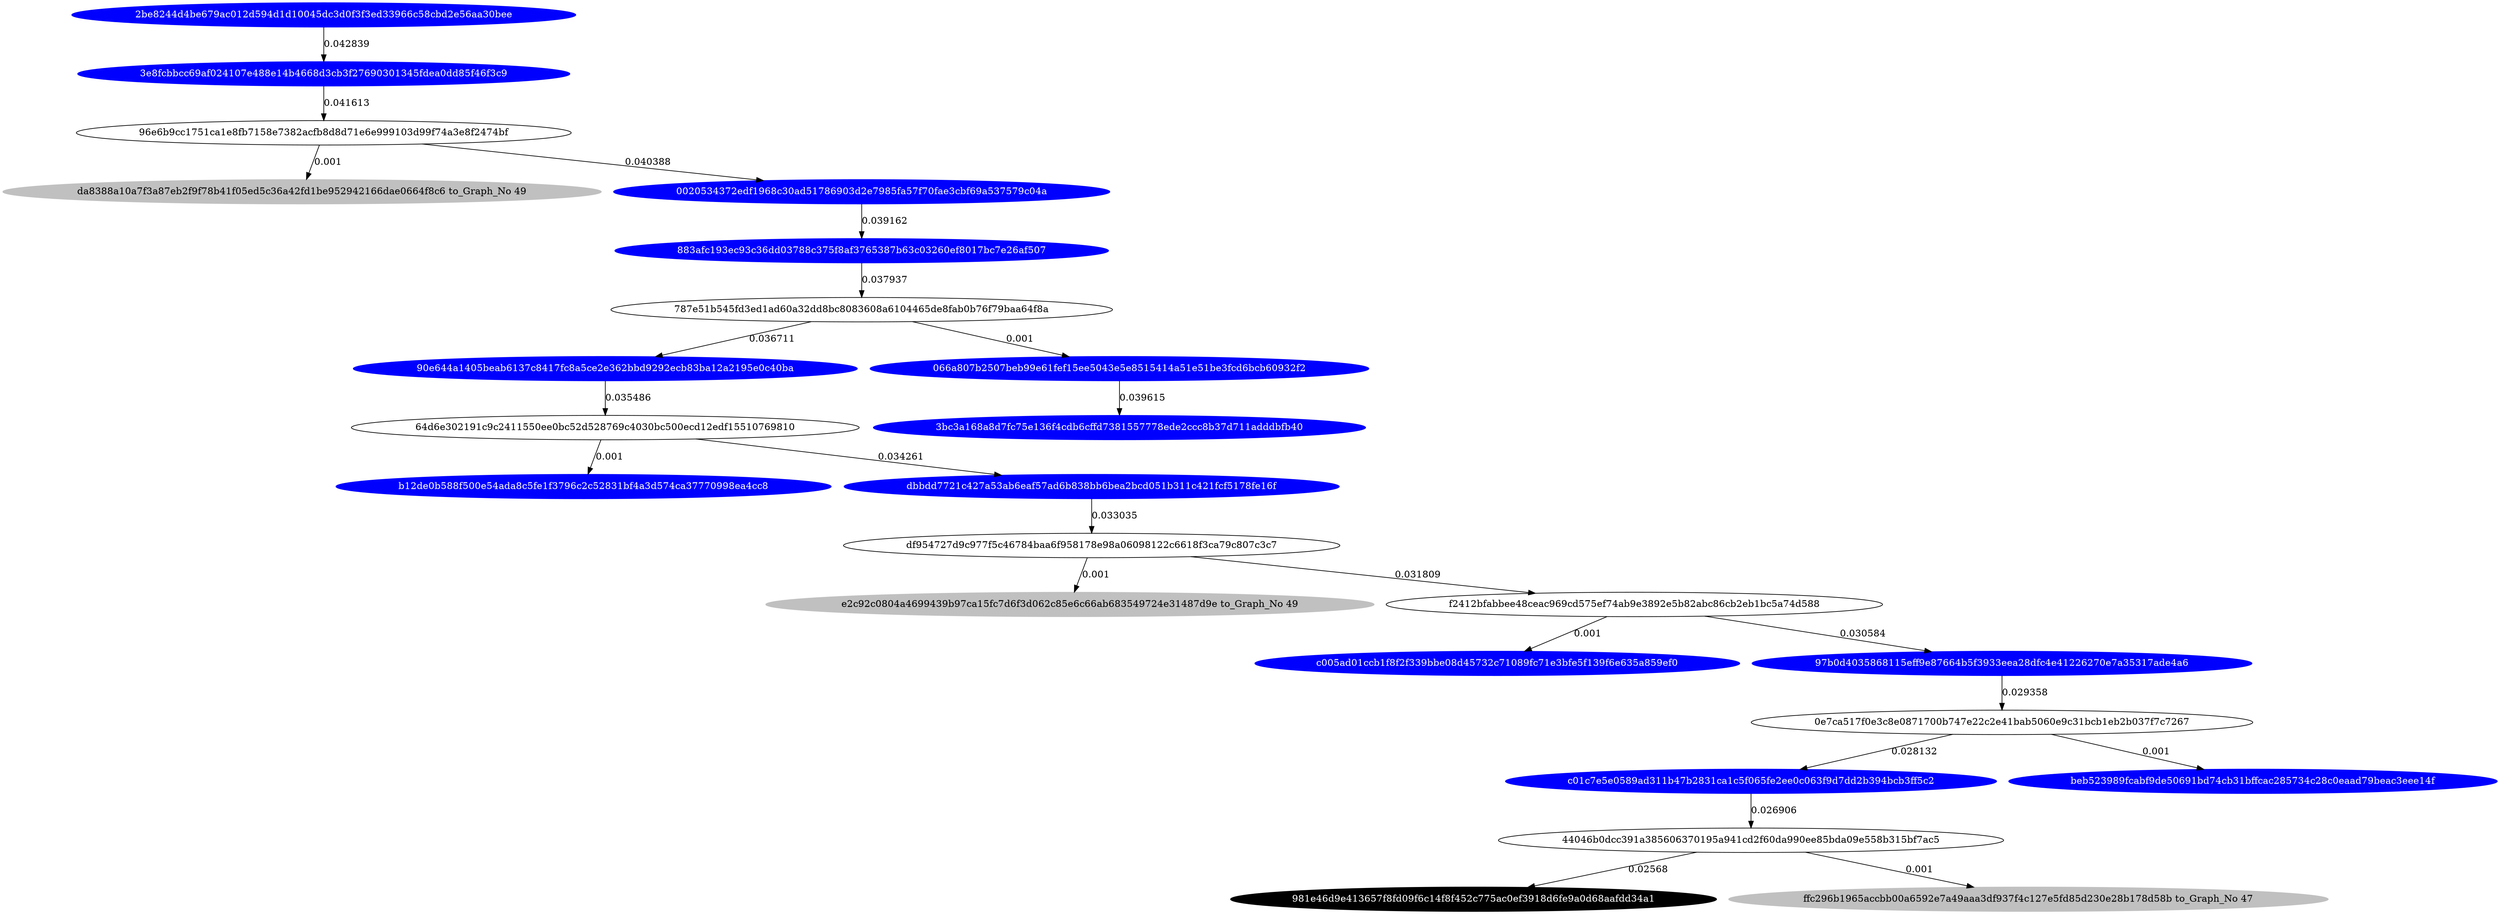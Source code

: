 digraph G{rankdir=TB;layout=dot;
"2be8244d4be679ac012d594d1d10045dc3d0f3f3ed33966c58cbd2e56aa30bee" [style="solid,filled",color=blue,fontcolor=white];
"b12de0b588f500e54ada8c5fe1f3796c2c52831bf4a3d574ca37770998ea4cc8" [style="solid,filled",color=blue,fontcolor=white];
"c01c7e5e0589ad311b47b2831ca1c5f065fe2ee0c063f9d7dd2b394bcb3ff5c2" [style="solid,filled",color=blue,fontcolor=white];
"90e644a1405beab6137c8417fc8a5ce2e362bbd9292ecb83ba12a2195e0c40ba" [style="solid,filled",color=blue,fontcolor=white];
"dbbdd7721c427a53ab6eaf57ad6b838bb6bea2bcd051b311c421fcf5178fe16f" [style="solid,filled",color=blue,fontcolor=white];
"3e8fcbbcc69af024107e488e14b4668d3cb3f27690301345fdea0dd85f46f3c9" [style="solid,filled",color=blue,fontcolor=white];
"c005ad01ccb1f8f2f339bbe08d45732c71089fc71e3bfe5f139f6e635a859ef0" [style="solid,filled",color=blue,fontcolor=white];
"da8388a10a7f3a87eb2f9f78b41f05ed5c36a42fd1be952942166dae0664f8c6" [style="solid,filled",color=gray,fontcolor=black,label= "da8388a10a7f3a87eb2f9f78b41f05ed5c36a42fd1be952942166dae0664f8c6 to_Graph_No 49"];
"3bc3a168a8d7fc75e136f4cdb6cffd7381557778ede2ccc8b37d711adddbfb40" [style="solid,filled",color=blue,fontcolor=white];
"e2c92c0804a4699439b97ca15fc7d6f3d062c85e6c66ab683549724e31487d9e" [style="solid,filled",color=gray,fontcolor=black,label= "e2c92c0804a4699439b97ca15fc7d6f3d062c85e6c66ab683549724e31487d9e to_Graph_No 49"];
"beb523989fcabf9de50691bd74cb31bffcac285734c28c0eaad79beac3eee14f" [style="solid,filled",color=blue,fontcolor=white];
"883afc193ec93c36dd03788c375f8af3765387b63c03260ef8017bc7e26af507" [style="solid,filled",color=blue,fontcolor=white];
"97b0d4035868115eff9e87664b5f3933eea28dfc4e41226270e7a35317ade4a6" [style="solid,filled",color=blue,fontcolor=white];
"981e46d9e413657f8fd09f6c14f8f452c775ac0ef3918d6fe9a0d68aafdd34a1" [style="solid,filled",color=black,fontcolor=white];
"066a807b2507beb99e61fef15ee5043e5e8515414a51e51be3fcd6bcb60932f2" [style="solid,filled",color=blue,fontcolor=white];
"ffc296b1965accbb00a6592e7a49aaa3df937f4c127e5fd85d230e28b178d58b" [style="solid,filled",color=gray,fontcolor=black,label= "ffc296b1965accbb00a6592e7a49aaa3df937f4c127e5fd85d230e28b178d58b to_Graph_No 47"];
"0020534372edf1968c30ad51786903d2e7985fa57f70fae3cbf69a537579c04a" [style="solid,filled",color=blue,fontcolor=white];
"96e6b9cc1751ca1e8fb7158e7382acfb8d8d71e6e999103d99f74a3e8f2474bf" -> "da8388a10a7f3a87eb2f9f78b41f05ed5c36a42fd1be952942166dae0664f8c6" [label=0.001];
"df954727d9c977f5c46784baa6f958178e98a06098122c6618f3ca79c807c3c7" -> "e2c92c0804a4699439b97ca15fc7d6f3d062c85e6c66ab683549724e31487d9e" [label=0.001];
"64d6e302191c9c2411550ee0bc52d528769c4030bc500ecd12edf15510769810" -> "b12de0b588f500e54ada8c5fe1f3796c2c52831bf4a3d574ca37770998ea4cc8" [label=0.001];
"3e8fcbbcc69af024107e488e14b4668d3cb3f27690301345fdea0dd85f46f3c9" -> "96e6b9cc1751ca1e8fb7158e7382acfb8d8d71e6e999103d99f74a3e8f2474bf" [label=0.041613];
"df954727d9c977f5c46784baa6f958178e98a06098122c6618f3ca79c807c3c7" -> "f2412bfabbee48ceac969cd575ef74ab9e3892e5b82abc86cb2eb1bc5a74d588" [label=0.031809];
"787e51b545fd3ed1ad60a32dd8bc8083608a6104465de8fab0b76f79baa64f8a" -> "90e644a1405beab6137c8417fc8a5ce2e362bbd9292ecb83ba12a2195e0c40ba" [label=0.036711];
"066a807b2507beb99e61fef15ee5043e5e8515414a51e51be3fcd6bcb60932f2" -> "3bc3a168a8d7fc75e136f4cdb6cffd7381557778ede2ccc8b37d711adddbfb40" [label=0.039615];
"97b0d4035868115eff9e87664b5f3933eea28dfc4e41226270e7a35317ade4a6" -> "0e7ca517f0e3c8e0871700b747e22c2e41bab5060e9c31bcb1eb2b037f7c7267" [label=0.029358];
"dbbdd7721c427a53ab6eaf57ad6b838bb6bea2bcd051b311c421fcf5178fe16f" -> "df954727d9c977f5c46784baa6f958178e98a06098122c6618f3ca79c807c3c7" [label=0.033035];
"c01c7e5e0589ad311b47b2831ca1c5f065fe2ee0c063f9d7dd2b394bcb3ff5c2" -> "44046b0dcc391a385606370195a941cd2f60da990ee85bda09e558b315bf7ac5" [label=0.026906];
"787e51b545fd3ed1ad60a32dd8bc8083608a6104465de8fab0b76f79baa64f8a" -> "066a807b2507beb99e61fef15ee5043e5e8515414a51e51be3fcd6bcb60932f2" [label=0.001];
"f2412bfabbee48ceac969cd575ef74ab9e3892e5b82abc86cb2eb1bc5a74d588" -> "97b0d4035868115eff9e87664b5f3933eea28dfc4e41226270e7a35317ade4a6" [label=0.030584];
"0e7ca517f0e3c8e0871700b747e22c2e41bab5060e9c31bcb1eb2b037f7c7267" -> "beb523989fcabf9de50691bd74cb31bffcac285734c28c0eaad79beac3eee14f" [label=0.001];
"90e644a1405beab6137c8417fc8a5ce2e362bbd9292ecb83ba12a2195e0c40ba" -> "64d6e302191c9c2411550ee0bc52d528769c4030bc500ecd12edf15510769810" [label=0.035486];
"64d6e302191c9c2411550ee0bc52d528769c4030bc500ecd12edf15510769810" -> "dbbdd7721c427a53ab6eaf57ad6b838bb6bea2bcd051b311c421fcf5178fe16f" [label=0.034261];
"0e7ca517f0e3c8e0871700b747e22c2e41bab5060e9c31bcb1eb2b037f7c7267" -> "c01c7e5e0589ad311b47b2831ca1c5f065fe2ee0c063f9d7dd2b394bcb3ff5c2" [label=0.028132];
"2be8244d4be679ac012d594d1d10045dc3d0f3f3ed33966c58cbd2e56aa30bee" -> "3e8fcbbcc69af024107e488e14b4668d3cb3f27690301345fdea0dd85f46f3c9" [label=0.042839];
"44046b0dcc391a385606370195a941cd2f60da990ee85bda09e558b315bf7ac5" -> "981e46d9e413657f8fd09f6c14f8f452c775ac0ef3918d6fe9a0d68aafdd34a1" [label=0.02568];
"96e6b9cc1751ca1e8fb7158e7382acfb8d8d71e6e999103d99f74a3e8f2474bf" -> "0020534372edf1968c30ad51786903d2e7985fa57f70fae3cbf69a537579c04a" [label=0.040388];
"f2412bfabbee48ceac969cd575ef74ab9e3892e5b82abc86cb2eb1bc5a74d588" -> "c005ad01ccb1f8f2f339bbe08d45732c71089fc71e3bfe5f139f6e635a859ef0" [label=0.001];
"44046b0dcc391a385606370195a941cd2f60da990ee85bda09e558b315bf7ac5" -> "ffc296b1965accbb00a6592e7a49aaa3df937f4c127e5fd85d230e28b178d58b" [label=0.001];
"0020534372edf1968c30ad51786903d2e7985fa57f70fae3cbf69a537579c04a" -> "883afc193ec93c36dd03788c375f8af3765387b63c03260ef8017bc7e26af507" [label=0.039162];
"883afc193ec93c36dd03788c375f8af3765387b63c03260ef8017bc7e26af507" -> "787e51b545fd3ed1ad60a32dd8bc8083608a6104465de8fab0b76f79baa64f8a" [label=0.037937];
}